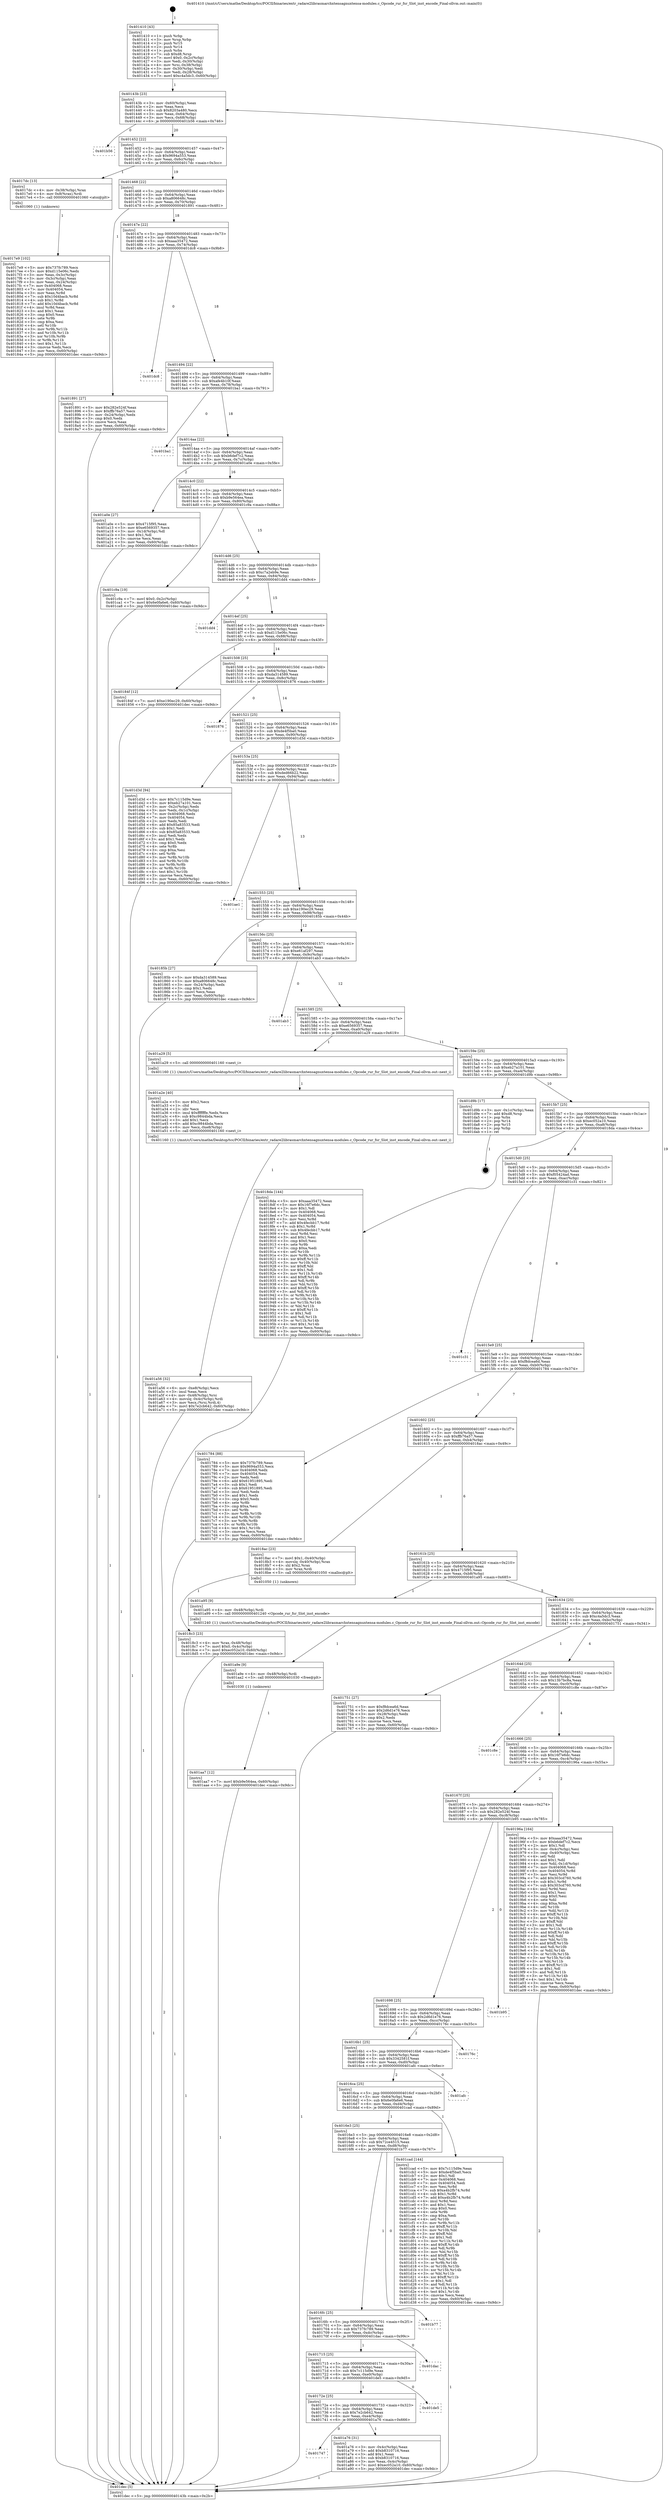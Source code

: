 digraph "0x401410" {
  label = "0x401410 (/mnt/c/Users/mathe/Desktop/tcc/POCII/binaries/extr_radare2librasmarchxtensagnuxtensa-modules.c_Opcode_rur_fsr_Slot_inst_encode_Final-ollvm.out::main(0))"
  labelloc = "t"
  node[shape=record]

  Entry [label="",width=0.3,height=0.3,shape=circle,fillcolor=black,style=filled]
  "0x40143b" [label="{
     0x40143b [23]\l
     | [instrs]\l
     &nbsp;&nbsp;0x40143b \<+3\>: mov -0x60(%rbp),%eax\l
     &nbsp;&nbsp;0x40143e \<+2\>: mov %eax,%ecx\l
     &nbsp;&nbsp;0x401440 \<+6\>: sub $0x8203a480,%ecx\l
     &nbsp;&nbsp;0x401446 \<+3\>: mov %eax,-0x64(%rbp)\l
     &nbsp;&nbsp;0x401449 \<+3\>: mov %ecx,-0x68(%rbp)\l
     &nbsp;&nbsp;0x40144c \<+6\>: je 0000000000401b56 \<main+0x746\>\l
  }"]
  "0x401b56" [label="{
     0x401b56\l
  }", style=dashed]
  "0x401452" [label="{
     0x401452 [22]\l
     | [instrs]\l
     &nbsp;&nbsp;0x401452 \<+5\>: jmp 0000000000401457 \<main+0x47\>\l
     &nbsp;&nbsp;0x401457 \<+3\>: mov -0x64(%rbp),%eax\l
     &nbsp;&nbsp;0x40145a \<+5\>: sub $0x9694a553,%eax\l
     &nbsp;&nbsp;0x40145f \<+3\>: mov %eax,-0x6c(%rbp)\l
     &nbsp;&nbsp;0x401462 \<+6\>: je 00000000004017dc \<main+0x3cc\>\l
  }"]
  Exit [label="",width=0.3,height=0.3,shape=circle,fillcolor=black,style=filled,peripheries=2]
  "0x4017dc" [label="{
     0x4017dc [13]\l
     | [instrs]\l
     &nbsp;&nbsp;0x4017dc \<+4\>: mov -0x38(%rbp),%rax\l
     &nbsp;&nbsp;0x4017e0 \<+4\>: mov 0x8(%rax),%rdi\l
     &nbsp;&nbsp;0x4017e4 \<+5\>: call 0000000000401060 \<atoi@plt\>\l
     | [calls]\l
     &nbsp;&nbsp;0x401060 \{1\} (unknown)\l
  }"]
  "0x401468" [label="{
     0x401468 [22]\l
     | [instrs]\l
     &nbsp;&nbsp;0x401468 \<+5\>: jmp 000000000040146d \<main+0x5d\>\l
     &nbsp;&nbsp;0x40146d \<+3\>: mov -0x64(%rbp),%eax\l
     &nbsp;&nbsp;0x401470 \<+5\>: sub $0xa806648c,%eax\l
     &nbsp;&nbsp;0x401475 \<+3\>: mov %eax,-0x70(%rbp)\l
     &nbsp;&nbsp;0x401478 \<+6\>: je 0000000000401891 \<main+0x481\>\l
  }"]
  "0x401aa7" [label="{
     0x401aa7 [12]\l
     | [instrs]\l
     &nbsp;&nbsp;0x401aa7 \<+7\>: movl $0xb9e564ea,-0x60(%rbp)\l
     &nbsp;&nbsp;0x401aae \<+5\>: jmp 0000000000401dec \<main+0x9dc\>\l
  }"]
  "0x401891" [label="{
     0x401891 [27]\l
     | [instrs]\l
     &nbsp;&nbsp;0x401891 \<+5\>: mov $0x282e524f,%eax\l
     &nbsp;&nbsp;0x401896 \<+5\>: mov $0xffb76a57,%ecx\l
     &nbsp;&nbsp;0x40189b \<+3\>: mov -0x24(%rbp),%edx\l
     &nbsp;&nbsp;0x40189e \<+3\>: cmp $0x0,%edx\l
     &nbsp;&nbsp;0x4018a1 \<+3\>: cmove %ecx,%eax\l
     &nbsp;&nbsp;0x4018a4 \<+3\>: mov %eax,-0x60(%rbp)\l
     &nbsp;&nbsp;0x4018a7 \<+5\>: jmp 0000000000401dec \<main+0x9dc\>\l
  }"]
  "0x40147e" [label="{
     0x40147e [22]\l
     | [instrs]\l
     &nbsp;&nbsp;0x40147e \<+5\>: jmp 0000000000401483 \<main+0x73\>\l
     &nbsp;&nbsp;0x401483 \<+3\>: mov -0x64(%rbp),%eax\l
     &nbsp;&nbsp;0x401486 \<+5\>: sub $0xaaa35472,%eax\l
     &nbsp;&nbsp;0x40148b \<+3\>: mov %eax,-0x74(%rbp)\l
     &nbsp;&nbsp;0x40148e \<+6\>: je 0000000000401dc8 \<main+0x9b8\>\l
  }"]
  "0x401a9e" [label="{
     0x401a9e [9]\l
     | [instrs]\l
     &nbsp;&nbsp;0x401a9e \<+4\>: mov -0x48(%rbp),%rdi\l
     &nbsp;&nbsp;0x401aa2 \<+5\>: call 0000000000401030 \<free@plt\>\l
     | [calls]\l
     &nbsp;&nbsp;0x401030 \{1\} (unknown)\l
  }"]
  "0x401dc8" [label="{
     0x401dc8\l
  }", style=dashed]
  "0x401494" [label="{
     0x401494 [22]\l
     | [instrs]\l
     &nbsp;&nbsp;0x401494 \<+5\>: jmp 0000000000401499 \<main+0x89\>\l
     &nbsp;&nbsp;0x401499 \<+3\>: mov -0x64(%rbp),%eax\l
     &nbsp;&nbsp;0x40149c \<+5\>: sub $0xafe4b10f,%eax\l
     &nbsp;&nbsp;0x4014a1 \<+3\>: mov %eax,-0x78(%rbp)\l
     &nbsp;&nbsp;0x4014a4 \<+6\>: je 0000000000401ba1 \<main+0x791\>\l
  }"]
  "0x401747" [label="{
     0x401747\l
  }", style=dashed]
  "0x401ba1" [label="{
     0x401ba1\l
  }", style=dashed]
  "0x4014aa" [label="{
     0x4014aa [22]\l
     | [instrs]\l
     &nbsp;&nbsp;0x4014aa \<+5\>: jmp 00000000004014af \<main+0x9f\>\l
     &nbsp;&nbsp;0x4014af \<+3\>: mov -0x64(%rbp),%eax\l
     &nbsp;&nbsp;0x4014b2 \<+5\>: sub $0xb6def7c2,%eax\l
     &nbsp;&nbsp;0x4014b7 \<+3\>: mov %eax,-0x7c(%rbp)\l
     &nbsp;&nbsp;0x4014ba \<+6\>: je 0000000000401a0e \<main+0x5fe\>\l
  }"]
  "0x401a76" [label="{
     0x401a76 [31]\l
     | [instrs]\l
     &nbsp;&nbsp;0x401a76 \<+3\>: mov -0x4c(%rbp),%eax\l
     &nbsp;&nbsp;0x401a79 \<+5\>: add $0xb8310716,%eax\l
     &nbsp;&nbsp;0x401a7e \<+3\>: add $0x1,%eax\l
     &nbsp;&nbsp;0x401a81 \<+5\>: sub $0xb8310716,%eax\l
     &nbsp;&nbsp;0x401a86 \<+3\>: mov %eax,-0x4c(%rbp)\l
     &nbsp;&nbsp;0x401a89 \<+7\>: movl $0xec052a10,-0x60(%rbp)\l
     &nbsp;&nbsp;0x401a90 \<+5\>: jmp 0000000000401dec \<main+0x9dc\>\l
  }"]
  "0x401a0e" [label="{
     0x401a0e [27]\l
     | [instrs]\l
     &nbsp;&nbsp;0x401a0e \<+5\>: mov $0x4715f95,%eax\l
     &nbsp;&nbsp;0x401a13 \<+5\>: mov $0xe6569357,%ecx\l
     &nbsp;&nbsp;0x401a18 \<+3\>: mov -0x1d(%rbp),%dl\l
     &nbsp;&nbsp;0x401a1b \<+3\>: test $0x1,%dl\l
     &nbsp;&nbsp;0x401a1e \<+3\>: cmovne %ecx,%eax\l
     &nbsp;&nbsp;0x401a21 \<+3\>: mov %eax,-0x60(%rbp)\l
     &nbsp;&nbsp;0x401a24 \<+5\>: jmp 0000000000401dec \<main+0x9dc\>\l
  }"]
  "0x4014c0" [label="{
     0x4014c0 [22]\l
     | [instrs]\l
     &nbsp;&nbsp;0x4014c0 \<+5\>: jmp 00000000004014c5 \<main+0xb5\>\l
     &nbsp;&nbsp;0x4014c5 \<+3\>: mov -0x64(%rbp),%eax\l
     &nbsp;&nbsp;0x4014c8 \<+5\>: sub $0xb9e564ea,%eax\l
     &nbsp;&nbsp;0x4014cd \<+3\>: mov %eax,-0x80(%rbp)\l
     &nbsp;&nbsp;0x4014d0 \<+6\>: je 0000000000401c9a \<main+0x88a\>\l
  }"]
  "0x40172e" [label="{
     0x40172e [25]\l
     | [instrs]\l
     &nbsp;&nbsp;0x40172e \<+5\>: jmp 0000000000401733 \<main+0x323\>\l
     &nbsp;&nbsp;0x401733 \<+3\>: mov -0x64(%rbp),%eax\l
     &nbsp;&nbsp;0x401736 \<+5\>: sub $0x7e2cb642,%eax\l
     &nbsp;&nbsp;0x40173b \<+6\>: mov %eax,-0xe4(%rbp)\l
     &nbsp;&nbsp;0x401741 \<+6\>: je 0000000000401a76 \<main+0x666\>\l
  }"]
  "0x401c9a" [label="{
     0x401c9a [19]\l
     | [instrs]\l
     &nbsp;&nbsp;0x401c9a \<+7\>: movl $0x0,-0x2c(%rbp)\l
     &nbsp;&nbsp;0x401ca1 \<+7\>: movl $0x6e0fa6e6,-0x60(%rbp)\l
     &nbsp;&nbsp;0x401ca8 \<+5\>: jmp 0000000000401dec \<main+0x9dc\>\l
  }"]
  "0x4014d6" [label="{
     0x4014d6 [25]\l
     | [instrs]\l
     &nbsp;&nbsp;0x4014d6 \<+5\>: jmp 00000000004014db \<main+0xcb\>\l
     &nbsp;&nbsp;0x4014db \<+3\>: mov -0x64(%rbp),%eax\l
     &nbsp;&nbsp;0x4014de \<+5\>: sub $0xc7a2eb9e,%eax\l
     &nbsp;&nbsp;0x4014e3 \<+6\>: mov %eax,-0x84(%rbp)\l
     &nbsp;&nbsp;0x4014e9 \<+6\>: je 0000000000401dd4 \<main+0x9c4\>\l
  }"]
  "0x401de5" [label="{
     0x401de5\l
  }", style=dashed]
  "0x401dd4" [label="{
     0x401dd4\l
  }", style=dashed]
  "0x4014ef" [label="{
     0x4014ef [25]\l
     | [instrs]\l
     &nbsp;&nbsp;0x4014ef \<+5\>: jmp 00000000004014f4 \<main+0xe4\>\l
     &nbsp;&nbsp;0x4014f4 \<+3\>: mov -0x64(%rbp),%eax\l
     &nbsp;&nbsp;0x4014f7 \<+5\>: sub $0xd115e06c,%eax\l
     &nbsp;&nbsp;0x4014fc \<+6\>: mov %eax,-0x88(%rbp)\l
     &nbsp;&nbsp;0x401502 \<+6\>: je 000000000040184f \<main+0x43f\>\l
  }"]
  "0x401715" [label="{
     0x401715 [25]\l
     | [instrs]\l
     &nbsp;&nbsp;0x401715 \<+5\>: jmp 000000000040171a \<main+0x30a\>\l
     &nbsp;&nbsp;0x40171a \<+3\>: mov -0x64(%rbp),%eax\l
     &nbsp;&nbsp;0x40171d \<+5\>: sub $0x7c115d9e,%eax\l
     &nbsp;&nbsp;0x401722 \<+6\>: mov %eax,-0xe0(%rbp)\l
     &nbsp;&nbsp;0x401728 \<+6\>: je 0000000000401de5 \<main+0x9d5\>\l
  }"]
  "0x40184f" [label="{
     0x40184f [12]\l
     | [instrs]\l
     &nbsp;&nbsp;0x40184f \<+7\>: movl $0xe190ec29,-0x60(%rbp)\l
     &nbsp;&nbsp;0x401856 \<+5\>: jmp 0000000000401dec \<main+0x9dc\>\l
  }"]
  "0x401508" [label="{
     0x401508 [25]\l
     | [instrs]\l
     &nbsp;&nbsp;0x401508 \<+5\>: jmp 000000000040150d \<main+0xfd\>\l
     &nbsp;&nbsp;0x40150d \<+3\>: mov -0x64(%rbp),%eax\l
     &nbsp;&nbsp;0x401510 \<+5\>: sub $0xda314589,%eax\l
     &nbsp;&nbsp;0x401515 \<+6\>: mov %eax,-0x8c(%rbp)\l
     &nbsp;&nbsp;0x40151b \<+6\>: je 0000000000401876 \<main+0x466\>\l
  }"]
  "0x401dac" [label="{
     0x401dac\l
  }", style=dashed]
  "0x401876" [label="{
     0x401876\l
  }", style=dashed]
  "0x401521" [label="{
     0x401521 [25]\l
     | [instrs]\l
     &nbsp;&nbsp;0x401521 \<+5\>: jmp 0000000000401526 \<main+0x116\>\l
     &nbsp;&nbsp;0x401526 \<+3\>: mov -0x64(%rbp),%eax\l
     &nbsp;&nbsp;0x401529 \<+5\>: sub $0xde4f5ba0,%eax\l
     &nbsp;&nbsp;0x40152e \<+6\>: mov %eax,-0x90(%rbp)\l
     &nbsp;&nbsp;0x401534 \<+6\>: je 0000000000401d3d \<main+0x92d\>\l
  }"]
  "0x4016fc" [label="{
     0x4016fc [25]\l
     | [instrs]\l
     &nbsp;&nbsp;0x4016fc \<+5\>: jmp 0000000000401701 \<main+0x2f1\>\l
     &nbsp;&nbsp;0x401701 \<+3\>: mov -0x64(%rbp),%eax\l
     &nbsp;&nbsp;0x401704 \<+5\>: sub $0x737fc789,%eax\l
     &nbsp;&nbsp;0x401709 \<+6\>: mov %eax,-0xdc(%rbp)\l
     &nbsp;&nbsp;0x40170f \<+6\>: je 0000000000401dac \<main+0x99c\>\l
  }"]
  "0x401d3d" [label="{
     0x401d3d [94]\l
     | [instrs]\l
     &nbsp;&nbsp;0x401d3d \<+5\>: mov $0x7c115d9e,%eax\l
     &nbsp;&nbsp;0x401d42 \<+5\>: mov $0xeb27a101,%ecx\l
     &nbsp;&nbsp;0x401d47 \<+3\>: mov -0x2c(%rbp),%edx\l
     &nbsp;&nbsp;0x401d4a \<+3\>: mov %edx,-0x1c(%rbp)\l
     &nbsp;&nbsp;0x401d4d \<+7\>: mov 0x404068,%edx\l
     &nbsp;&nbsp;0x401d54 \<+7\>: mov 0x404054,%esi\l
     &nbsp;&nbsp;0x401d5b \<+2\>: mov %edx,%edi\l
     &nbsp;&nbsp;0x401d5d \<+6\>: add $0x85a83533,%edi\l
     &nbsp;&nbsp;0x401d63 \<+3\>: sub $0x1,%edi\l
     &nbsp;&nbsp;0x401d66 \<+6\>: sub $0x85a83533,%edi\l
     &nbsp;&nbsp;0x401d6c \<+3\>: imul %edi,%edx\l
     &nbsp;&nbsp;0x401d6f \<+3\>: and $0x1,%edx\l
     &nbsp;&nbsp;0x401d72 \<+3\>: cmp $0x0,%edx\l
     &nbsp;&nbsp;0x401d75 \<+4\>: sete %r8b\l
     &nbsp;&nbsp;0x401d79 \<+3\>: cmp $0xa,%esi\l
     &nbsp;&nbsp;0x401d7c \<+4\>: setl %r9b\l
     &nbsp;&nbsp;0x401d80 \<+3\>: mov %r8b,%r10b\l
     &nbsp;&nbsp;0x401d83 \<+3\>: and %r9b,%r10b\l
     &nbsp;&nbsp;0x401d86 \<+3\>: xor %r9b,%r8b\l
     &nbsp;&nbsp;0x401d89 \<+3\>: or %r8b,%r10b\l
     &nbsp;&nbsp;0x401d8c \<+4\>: test $0x1,%r10b\l
     &nbsp;&nbsp;0x401d90 \<+3\>: cmovne %ecx,%eax\l
     &nbsp;&nbsp;0x401d93 \<+3\>: mov %eax,-0x60(%rbp)\l
     &nbsp;&nbsp;0x401d96 \<+5\>: jmp 0000000000401dec \<main+0x9dc\>\l
  }"]
  "0x40153a" [label="{
     0x40153a [25]\l
     | [instrs]\l
     &nbsp;&nbsp;0x40153a \<+5\>: jmp 000000000040153f \<main+0x12f\>\l
     &nbsp;&nbsp;0x40153f \<+3\>: mov -0x64(%rbp),%eax\l
     &nbsp;&nbsp;0x401542 \<+5\>: sub $0xded66b22,%eax\l
     &nbsp;&nbsp;0x401547 \<+6\>: mov %eax,-0x94(%rbp)\l
     &nbsp;&nbsp;0x40154d \<+6\>: je 0000000000401ae1 \<main+0x6d1\>\l
  }"]
  "0x401b77" [label="{
     0x401b77\l
  }", style=dashed]
  "0x401ae1" [label="{
     0x401ae1\l
  }", style=dashed]
  "0x401553" [label="{
     0x401553 [25]\l
     | [instrs]\l
     &nbsp;&nbsp;0x401553 \<+5\>: jmp 0000000000401558 \<main+0x148\>\l
     &nbsp;&nbsp;0x401558 \<+3\>: mov -0x64(%rbp),%eax\l
     &nbsp;&nbsp;0x40155b \<+5\>: sub $0xe190ec29,%eax\l
     &nbsp;&nbsp;0x401560 \<+6\>: mov %eax,-0x98(%rbp)\l
     &nbsp;&nbsp;0x401566 \<+6\>: je 000000000040185b \<main+0x44b\>\l
  }"]
  "0x4016e3" [label="{
     0x4016e3 [25]\l
     | [instrs]\l
     &nbsp;&nbsp;0x4016e3 \<+5\>: jmp 00000000004016e8 \<main+0x2d8\>\l
     &nbsp;&nbsp;0x4016e8 \<+3\>: mov -0x64(%rbp),%eax\l
     &nbsp;&nbsp;0x4016eb \<+5\>: sub $0x72ce4515,%eax\l
     &nbsp;&nbsp;0x4016f0 \<+6\>: mov %eax,-0xd8(%rbp)\l
     &nbsp;&nbsp;0x4016f6 \<+6\>: je 0000000000401b77 \<main+0x767\>\l
  }"]
  "0x40185b" [label="{
     0x40185b [27]\l
     | [instrs]\l
     &nbsp;&nbsp;0x40185b \<+5\>: mov $0xda314589,%eax\l
     &nbsp;&nbsp;0x401860 \<+5\>: mov $0xa806648c,%ecx\l
     &nbsp;&nbsp;0x401865 \<+3\>: mov -0x24(%rbp),%edx\l
     &nbsp;&nbsp;0x401868 \<+3\>: cmp $0x1,%edx\l
     &nbsp;&nbsp;0x40186b \<+3\>: cmovl %ecx,%eax\l
     &nbsp;&nbsp;0x40186e \<+3\>: mov %eax,-0x60(%rbp)\l
     &nbsp;&nbsp;0x401871 \<+5\>: jmp 0000000000401dec \<main+0x9dc\>\l
  }"]
  "0x40156c" [label="{
     0x40156c [25]\l
     | [instrs]\l
     &nbsp;&nbsp;0x40156c \<+5\>: jmp 0000000000401571 \<main+0x161\>\l
     &nbsp;&nbsp;0x401571 \<+3\>: mov -0x64(%rbp),%eax\l
     &nbsp;&nbsp;0x401574 \<+5\>: sub $0xe61af297,%eax\l
     &nbsp;&nbsp;0x401579 \<+6\>: mov %eax,-0x9c(%rbp)\l
     &nbsp;&nbsp;0x40157f \<+6\>: je 0000000000401ab3 \<main+0x6a3\>\l
  }"]
  "0x401cad" [label="{
     0x401cad [144]\l
     | [instrs]\l
     &nbsp;&nbsp;0x401cad \<+5\>: mov $0x7c115d9e,%eax\l
     &nbsp;&nbsp;0x401cb2 \<+5\>: mov $0xde4f5ba0,%ecx\l
     &nbsp;&nbsp;0x401cb7 \<+2\>: mov $0x1,%dl\l
     &nbsp;&nbsp;0x401cb9 \<+7\>: mov 0x404068,%esi\l
     &nbsp;&nbsp;0x401cc0 \<+7\>: mov 0x404054,%edi\l
     &nbsp;&nbsp;0x401cc7 \<+3\>: mov %esi,%r8d\l
     &nbsp;&nbsp;0x401cca \<+7\>: sub $0xa4b2fb74,%r8d\l
     &nbsp;&nbsp;0x401cd1 \<+4\>: sub $0x1,%r8d\l
     &nbsp;&nbsp;0x401cd5 \<+7\>: add $0xa4b2fb74,%r8d\l
     &nbsp;&nbsp;0x401cdc \<+4\>: imul %r8d,%esi\l
     &nbsp;&nbsp;0x401ce0 \<+3\>: and $0x1,%esi\l
     &nbsp;&nbsp;0x401ce3 \<+3\>: cmp $0x0,%esi\l
     &nbsp;&nbsp;0x401ce6 \<+4\>: sete %r9b\l
     &nbsp;&nbsp;0x401cea \<+3\>: cmp $0xa,%edi\l
     &nbsp;&nbsp;0x401ced \<+4\>: setl %r10b\l
     &nbsp;&nbsp;0x401cf1 \<+3\>: mov %r9b,%r11b\l
     &nbsp;&nbsp;0x401cf4 \<+4\>: xor $0xff,%r11b\l
     &nbsp;&nbsp;0x401cf8 \<+3\>: mov %r10b,%bl\l
     &nbsp;&nbsp;0x401cfb \<+3\>: xor $0xff,%bl\l
     &nbsp;&nbsp;0x401cfe \<+3\>: xor $0x1,%dl\l
     &nbsp;&nbsp;0x401d01 \<+3\>: mov %r11b,%r14b\l
     &nbsp;&nbsp;0x401d04 \<+4\>: and $0xff,%r14b\l
     &nbsp;&nbsp;0x401d08 \<+3\>: and %dl,%r9b\l
     &nbsp;&nbsp;0x401d0b \<+3\>: mov %bl,%r15b\l
     &nbsp;&nbsp;0x401d0e \<+4\>: and $0xff,%r15b\l
     &nbsp;&nbsp;0x401d12 \<+3\>: and %dl,%r10b\l
     &nbsp;&nbsp;0x401d15 \<+3\>: or %r9b,%r14b\l
     &nbsp;&nbsp;0x401d18 \<+3\>: or %r10b,%r15b\l
     &nbsp;&nbsp;0x401d1b \<+3\>: xor %r15b,%r14b\l
     &nbsp;&nbsp;0x401d1e \<+3\>: or %bl,%r11b\l
     &nbsp;&nbsp;0x401d21 \<+4\>: xor $0xff,%r11b\l
     &nbsp;&nbsp;0x401d25 \<+3\>: or $0x1,%dl\l
     &nbsp;&nbsp;0x401d28 \<+3\>: and %dl,%r11b\l
     &nbsp;&nbsp;0x401d2b \<+3\>: or %r11b,%r14b\l
     &nbsp;&nbsp;0x401d2e \<+4\>: test $0x1,%r14b\l
     &nbsp;&nbsp;0x401d32 \<+3\>: cmovne %ecx,%eax\l
     &nbsp;&nbsp;0x401d35 \<+3\>: mov %eax,-0x60(%rbp)\l
     &nbsp;&nbsp;0x401d38 \<+5\>: jmp 0000000000401dec \<main+0x9dc\>\l
  }"]
  "0x401ab3" [label="{
     0x401ab3\l
  }", style=dashed]
  "0x401585" [label="{
     0x401585 [25]\l
     | [instrs]\l
     &nbsp;&nbsp;0x401585 \<+5\>: jmp 000000000040158a \<main+0x17a\>\l
     &nbsp;&nbsp;0x40158a \<+3\>: mov -0x64(%rbp),%eax\l
     &nbsp;&nbsp;0x40158d \<+5\>: sub $0xe6569357,%eax\l
     &nbsp;&nbsp;0x401592 \<+6\>: mov %eax,-0xa0(%rbp)\l
     &nbsp;&nbsp;0x401598 \<+6\>: je 0000000000401a29 \<main+0x619\>\l
  }"]
  "0x4016ca" [label="{
     0x4016ca [25]\l
     | [instrs]\l
     &nbsp;&nbsp;0x4016ca \<+5\>: jmp 00000000004016cf \<main+0x2bf\>\l
     &nbsp;&nbsp;0x4016cf \<+3\>: mov -0x64(%rbp),%eax\l
     &nbsp;&nbsp;0x4016d2 \<+5\>: sub $0x6e0fa6e6,%eax\l
     &nbsp;&nbsp;0x4016d7 \<+6\>: mov %eax,-0xd4(%rbp)\l
     &nbsp;&nbsp;0x4016dd \<+6\>: je 0000000000401cad \<main+0x89d\>\l
  }"]
  "0x401a29" [label="{
     0x401a29 [5]\l
     | [instrs]\l
     &nbsp;&nbsp;0x401a29 \<+5\>: call 0000000000401160 \<next_i\>\l
     | [calls]\l
     &nbsp;&nbsp;0x401160 \{1\} (/mnt/c/Users/mathe/Desktop/tcc/POCII/binaries/extr_radare2librasmarchxtensagnuxtensa-modules.c_Opcode_rur_fsr_Slot_inst_encode_Final-ollvm.out::next_i)\l
  }"]
  "0x40159e" [label="{
     0x40159e [25]\l
     | [instrs]\l
     &nbsp;&nbsp;0x40159e \<+5\>: jmp 00000000004015a3 \<main+0x193\>\l
     &nbsp;&nbsp;0x4015a3 \<+3\>: mov -0x64(%rbp),%eax\l
     &nbsp;&nbsp;0x4015a6 \<+5\>: sub $0xeb27a101,%eax\l
     &nbsp;&nbsp;0x4015ab \<+6\>: mov %eax,-0xa4(%rbp)\l
     &nbsp;&nbsp;0x4015b1 \<+6\>: je 0000000000401d9b \<main+0x98b\>\l
  }"]
  "0x401afc" [label="{
     0x401afc\l
  }", style=dashed]
  "0x401d9b" [label="{
     0x401d9b [17]\l
     | [instrs]\l
     &nbsp;&nbsp;0x401d9b \<+3\>: mov -0x1c(%rbp),%eax\l
     &nbsp;&nbsp;0x401d9e \<+7\>: add $0xd8,%rsp\l
     &nbsp;&nbsp;0x401da5 \<+1\>: pop %rbx\l
     &nbsp;&nbsp;0x401da6 \<+2\>: pop %r14\l
     &nbsp;&nbsp;0x401da8 \<+2\>: pop %r15\l
     &nbsp;&nbsp;0x401daa \<+1\>: pop %rbp\l
     &nbsp;&nbsp;0x401dab \<+1\>: ret\l
  }"]
  "0x4015b7" [label="{
     0x4015b7 [25]\l
     | [instrs]\l
     &nbsp;&nbsp;0x4015b7 \<+5\>: jmp 00000000004015bc \<main+0x1ac\>\l
     &nbsp;&nbsp;0x4015bc \<+3\>: mov -0x64(%rbp),%eax\l
     &nbsp;&nbsp;0x4015bf \<+5\>: sub $0xec052a10,%eax\l
     &nbsp;&nbsp;0x4015c4 \<+6\>: mov %eax,-0xa8(%rbp)\l
     &nbsp;&nbsp;0x4015ca \<+6\>: je 00000000004018da \<main+0x4ca\>\l
  }"]
  "0x4016b1" [label="{
     0x4016b1 [25]\l
     | [instrs]\l
     &nbsp;&nbsp;0x4016b1 \<+5\>: jmp 00000000004016b6 \<main+0x2a6\>\l
     &nbsp;&nbsp;0x4016b6 \<+3\>: mov -0x64(%rbp),%eax\l
     &nbsp;&nbsp;0x4016b9 \<+5\>: sub $0x3342581f,%eax\l
     &nbsp;&nbsp;0x4016be \<+6\>: mov %eax,-0xd0(%rbp)\l
     &nbsp;&nbsp;0x4016c4 \<+6\>: je 0000000000401afc \<main+0x6ec\>\l
  }"]
  "0x4018da" [label="{
     0x4018da [144]\l
     | [instrs]\l
     &nbsp;&nbsp;0x4018da \<+5\>: mov $0xaaa35472,%eax\l
     &nbsp;&nbsp;0x4018df \<+5\>: mov $0x16f7e6dc,%ecx\l
     &nbsp;&nbsp;0x4018e4 \<+2\>: mov $0x1,%dl\l
     &nbsp;&nbsp;0x4018e6 \<+7\>: mov 0x404068,%esi\l
     &nbsp;&nbsp;0x4018ed \<+7\>: mov 0x404054,%edi\l
     &nbsp;&nbsp;0x4018f4 \<+3\>: mov %esi,%r8d\l
     &nbsp;&nbsp;0x4018f7 \<+7\>: add $0x4fecbb17,%r8d\l
     &nbsp;&nbsp;0x4018fe \<+4\>: sub $0x1,%r8d\l
     &nbsp;&nbsp;0x401902 \<+7\>: sub $0x4fecbb17,%r8d\l
     &nbsp;&nbsp;0x401909 \<+4\>: imul %r8d,%esi\l
     &nbsp;&nbsp;0x40190d \<+3\>: and $0x1,%esi\l
     &nbsp;&nbsp;0x401910 \<+3\>: cmp $0x0,%esi\l
     &nbsp;&nbsp;0x401913 \<+4\>: sete %r9b\l
     &nbsp;&nbsp;0x401917 \<+3\>: cmp $0xa,%edi\l
     &nbsp;&nbsp;0x40191a \<+4\>: setl %r10b\l
     &nbsp;&nbsp;0x40191e \<+3\>: mov %r9b,%r11b\l
     &nbsp;&nbsp;0x401921 \<+4\>: xor $0xff,%r11b\l
     &nbsp;&nbsp;0x401925 \<+3\>: mov %r10b,%bl\l
     &nbsp;&nbsp;0x401928 \<+3\>: xor $0xff,%bl\l
     &nbsp;&nbsp;0x40192b \<+3\>: xor $0x1,%dl\l
     &nbsp;&nbsp;0x40192e \<+3\>: mov %r11b,%r14b\l
     &nbsp;&nbsp;0x401931 \<+4\>: and $0xff,%r14b\l
     &nbsp;&nbsp;0x401935 \<+3\>: and %dl,%r9b\l
     &nbsp;&nbsp;0x401938 \<+3\>: mov %bl,%r15b\l
     &nbsp;&nbsp;0x40193b \<+4\>: and $0xff,%r15b\l
     &nbsp;&nbsp;0x40193f \<+3\>: and %dl,%r10b\l
     &nbsp;&nbsp;0x401942 \<+3\>: or %r9b,%r14b\l
     &nbsp;&nbsp;0x401945 \<+3\>: or %r10b,%r15b\l
     &nbsp;&nbsp;0x401948 \<+3\>: xor %r15b,%r14b\l
     &nbsp;&nbsp;0x40194b \<+3\>: or %bl,%r11b\l
     &nbsp;&nbsp;0x40194e \<+4\>: xor $0xff,%r11b\l
     &nbsp;&nbsp;0x401952 \<+3\>: or $0x1,%dl\l
     &nbsp;&nbsp;0x401955 \<+3\>: and %dl,%r11b\l
     &nbsp;&nbsp;0x401958 \<+3\>: or %r11b,%r14b\l
     &nbsp;&nbsp;0x40195b \<+4\>: test $0x1,%r14b\l
     &nbsp;&nbsp;0x40195f \<+3\>: cmovne %ecx,%eax\l
     &nbsp;&nbsp;0x401962 \<+3\>: mov %eax,-0x60(%rbp)\l
     &nbsp;&nbsp;0x401965 \<+5\>: jmp 0000000000401dec \<main+0x9dc\>\l
  }"]
  "0x4015d0" [label="{
     0x4015d0 [25]\l
     | [instrs]\l
     &nbsp;&nbsp;0x4015d0 \<+5\>: jmp 00000000004015d5 \<main+0x1c5\>\l
     &nbsp;&nbsp;0x4015d5 \<+3\>: mov -0x64(%rbp),%eax\l
     &nbsp;&nbsp;0x4015d8 \<+5\>: sub $0xf05424ad,%eax\l
     &nbsp;&nbsp;0x4015dd \<+6\>: mov %eax,-0xac(%rbp)\l
     &nbsp;&nbsp;0x4015e3 \<+6\>: je 0000000000401c31 \<main+0x821\>\l
  }"]
  "0x40176c" [label="{
     0x40176c\l
  }", style=dashed]
  "0x401c31" [label="{
     0x401c31\l
  }", style=dashed]
  "0x4015e9" [label="{
     0x4015e9 [25]\l
     | [instrs]\l
     &nbsp;&nbsp;0x4015e9 \<+5\>: jmp 00000000004015ee \<main+0x1de\>\l
     &nbsp;&nbsp;0x4015ee \<+3\>: mov -0x64(%rbp),%eax\l
     &nbsp;&nbsp;0x4015f1 \<+5\>: sub $0xf8dcea6d,%eax\l
     &nbsp;&nbsp;0x4015f6 \<+6\>: mov %eax,-0xb0(%rbp)\l
     &nbsp;&nbsp;0x4015fc \<+6\>: je 0000000000401784 \<main+0x374\>\l
  }"]
  "0x401698" [label="{
     0x401698 [25]\l
     | [instrs]\l
     &nbsp;&nbsp;0x401698 \<+5\>: jmp 000000000040169d \<main+0x28d\>\l
     &nbsp;&nbsp;0x40169d \<+3\>: mov -0x64(%rbp),%eax\l
     &nbsp;&nbsp;0x4016a0 \<+5\>: sub $0x2d6d1e76,%eax\l
     &nbsp;&nbsp;0x4016a5 \<+6\>: mov %eax,-0xcc(%rbp)\l
     &nbsp;&nbsp;0x4016ab \<+6\>: je 000000000040176c \<main+0x35c\>\l
  }"]
  "0x401784" [label="{
     0x401784 [88]\l
     | [instrs]\l
     &nbsp;&nbsp;0x401784 \<+5\>: mov $0x737fc789,%eax\l
     &nbsp;&nbsp;0x401789 \<+5\>: mov $0x9694a553,%ecx\l
     &nbsp;&nbsp;0x40178e \<+7\>: mov 0x404068,%edx\l
     &nbsp;&nbsp;0x401795 \<+7\>: mov 0x404054,%esi\l
     &nbsp;&nbsp;0x40179c \<+2\>: mov %edx,%edi\l
     &nbsp;&nbsp;0x40179e \<+6\>: add $0x61951895,%edi\l
     &nbsp;&nbsp;0x4017a4 \<+3\>: sub $0x1,%edi\l
     &nbsp;&nbsp;0x4017a7 \<+6\>: sub $0x61951895,%edi\l
     &nbsp;&nbsp;0x4017ad \<+3\>: imul %edi,%edx\l
     &nbsp;&nbsp;0x4017b0 \<+3\>: and $0x1,%edx\l
     &nbsp;&nbsp;0x4017b3 \<+3\>: cmp $0x0,%edx\l
     &nbsp;&nbsp;0x4017b6 \<+4\>: sete %r8b\l
     &nbsp;&nbsp;0x4017ba \<+3\>: cmp $0xa,%esi\l
     &nbsp;&nbsp;0x4017bd \<+4\>: setl %r9b\l
     &nbsp;&nbsp;0x4017c1 \<+3\>: mov %r8b,%r10b\l
     &nbsp;&nbsp;0x4017c4 \<+3\>: and %r9b,%r10b\l
     &nbsp;&nbsp;0x4017c7 \<+3\>: xor %r9b,%r8b\l
     &nbsp;&nbsp;0x4017ca \<+3\>: or %r8b,%r10b\l
     &nbsp;&nbsp;0x4017cd \<+4\>: test $0x1,%r10b\l
     &nbsp;&nbsp;0x4017d1 \<+3\>: cmovne %ecx,%eax\l
     &nbsp;&nbsp;0x4017d4 \<+3\>: mov %eax,-0x60(%rbp)\l
     &nbsp;&nbsp;0x4017d7 \<+5\>: jmp 0000000000401dec \<main+0x9dc\>\l
  }"]
  "0x401602" [label="{
     0x401602 [25]\l
     | [instrs]\l
     &nbsp;&nbsp;0x401602 \<+5\>: jmp 0000000000401607 \<main+0x1f7\>\l
     &nbsp;&nbsp;0x401607 \<+3\>: mov -0x64(%rbp),%eax\l
     &nbsp;&nbsp;0x40160a \<+5\>: sub $0xffb76a57,%eax\l
     &nbsp;&nbsp;0x40160f \<+6\>: mov %eax,-0xb4(%rbp)\l
     &nbsp;&nbsp;0x401615 \<+6\>: je 00000000004018ac \<main+0x49c\>\l
  }"]
  "0x401b95" [label="{
     0x401b95\l
  }", style=dashed]
  "0x4018ac" [label="{
     0x4018ac [23]\l
     | [instrs]\l
     &nbsp;&nbsp;0x4018ac \<+7\>: movl $0x1,-0x40(%rbp)\l
     &nbsp;&nbsp;0x4018b3 \<+4\>: movslq -0x40(%rbp),%rax\l
     &nbsp;&nbsp;0x4018b7 \<+4\>: shl $0x2,%rax\l
     &nbsp;&nbsp;0x4018bb \<+3\>: mov %rax,%rdi\l
     &nbsp;&nbsp;0x4018be \<+5\>: call 0000000000401050 \<malloc@plt\>\l
     | [calls]\l
     &nbsp;&nbsp;0x401050 \{1\} (unknown)\l
  }"]
  "0x40161b" [label="{
     0x40161b [25]\l
     | [instrs]\l
     &nbsp;&nbsp;0x40161b \<+5\>: jmp 0000000000401620 \<main+0x210\>\l
     &nbsp;&nbsp;0x401620 \<+3\>: mov -0x64(%rbp),%eax\l
     &nbsp;&nbsp;0x401623 \<+5\>: sub $0x4715f95,%eax\l
     &nbsp;&nbsp;0x401628 \<+6\>: mov %eax,-0xb8(%rbp)\l
     &nbsp;&nbsp;0x40162e \<+6\>: je 0000000000401a95 \<main+0x685\>\l
  }"]
  "0x401a56" [label="{
     0x401a56 [32]\l
     | [instrs]\l
     &nbsp;&nbsp;0x401a56 \<+6\>: mov -0xe8(%rbp),%ecx\l
     &nbsp;&nbsp;0x401a5c \<+3\>: imul %eax,%ecx\l
     &nbsp;&nbsp;0x401a5f \<+4\>: mov -0x48(%rbp),%rsi\l
     &nbsp;&nbsp;0x401a63 \<+4\>: movslq -0x4c(%rbp),%rdi\l
     &nbsp;&nbsp;0x401a67 \<+3\>: mov %ecx,(%rsi,%rdi,4)\l
     &nbsp;&nbsp;0x401a6a \<+7\>: movl $0x7e2cb642,-0x60(%rbp)\l
     &nbsp;&nbsp;0x401a71 \<+5\>: jmp 0000000000401dec \<main+0x9dc\>\l
  }"]
  "0x401a95" [label="{
     0x401a95 [9]\l
     | [instrs]\l
     &nbsp;&nbsp;0x401a95 \<+4\>: mov -0x48(%rbp),%rdi\l
     &nbsp;&nbsp;0x401a99 \<+5\>: call 0000000000401240 \<Opcode_rur_fsr_Slot_inst_encode\>\l
     | [calls]\l
     &nbsp;&nbsp;0x401240 \{1\} (/mnt/c/Users/mathe/Desktop/tcc/POCII/binaries/extr_radare2librasmarchxtensagnuxtensa-modules.c_Opcode_rur_fsr_Slot_inst_encode_Final-ollvm.out::Opcode_rur_fsr_Slot_inst_encode)\l
  }"]
  "0x401634" [label="{
     0x401634 [25]\l
     | [instrs]\l
     &nbsp;&nbsp;0x401634 \<+5\>: jmp 0000000000401639 \<main+0x229\>\l
     &nbsp;&nbsp;0x401639 \<+3\>: mov -0x64(%rbp),%eax\l
     &nbsp;&nbsp;0x40163c \<+5\>: sub $0xc4a5dc3,%eax\l
     &nbsp;&nbsp;0x401641 \<+6\>: mov %eax,-0xbc(%rbp)\l
     &nbsp;&nbsp;0x401647 \<+6\>: je 0000000000401751 \<main+0x341\>\l
  }"]
  "0x401a2e" [label="{
     0x401a2e [40]\l
     | [instrs]\l
     &nbsp;&nbsp;0x401a2e \<+5\>: mov $0x2,%ecx\l
     &nbsp;&nbsp;0x401a33 \<+1\>: cltd\l
     &nbsp;&nbsp;0x401a34 \<+2\>: idiv %ecx\l
     &nbsp;&nbsp;0x401a36 \<+6\>: imul $0xfffffffe,%edx,%ecx\l
     &nbsp;&nbsp;0x401a3c \<+6\>: sub $0xc9844bda,%ecx\l
     &nbsp;&nbsp;0x401a42 \<+3\>: add $0x1,%ecx\l
     &nbsp;&nbsp;0x401a45 \<+6\>: add $0xc9844bda,%ecx\l
     &nbsp;&nbsp;0x401a4b \<+6\>: mov %ecx,-0xe8(%rbp)\l
     &nbsp;&nbsp;0x401a51 \<+5\>: call 0000000000401160 \<next_i\>\l
     | [calls]\l
     &nbsp;&nbsp;0x401160 \{1\} (/mnt/c/Users/mathe/Desktop/tcc/POCII/binaries/extr_radare2librasmarchxtensagnuxtensa-modules.c_Opcode_rur_fsr_Slot_inst_encode_Final-ollvm.out::next_i)\l
  }"]
  "0x401751" [label="{
     0x401751 [27]\l
     | [instrs]\l
     &nbsp;&nbsp;0x401751 \<+5\>: mov $0xf8dcea6d,%eax\l
     &nbsp;&nbsp;0x401756 \<+5\>: mov $0x2d6d1e76,%ecx\l
     &nbsp;&nbsp;0x40175b \<+3\>: mov -0x28(%rbp),%edx\l
     &nbsp;&nbsp;0x40175e \<+3\>: cmp $0x2,%edx\l
     &nbsp;&nbsp;0x401761 \<+3\>: cmovne %ecx,%eax\l
     &nbsp;&nbsp;0x401764 \<+3\>: mov %eax,-0x60(%rbp)\l
     &nbsp;&nbsp;0x401767 \<+5\>: jmp 0000000000401dec \<main+0x9dc\>\l
  }"]
  "0x40164d" [label="{
     0x40164d [25]\l
     | [instrs]\l
     &nbsp;&nbsp;0x40164d \<+5\>: jmp 0000000000401652 \<main+0x242\>\l
     &nbsp;&nbsp;0x401652 \<+3\>: mov -0x64(%rbp),%eax\l
     &nbsp;&nbsp;0x401655 \<+5\>: sub $0x13b7bc8a,%eax\l
     &nbsp;&nbsp;0x40165a \<+6\>: mov %eax,-0xc0(%rbp)\l
     &nbsp;&nbsp;0x401660 \<+6\>: je 0000000000401c8e \<main+0x87e\>\l
  }"]
  "0x401dec" [label="{
     0x401dec [5]\l
     | [instrs]\l
     &nbsp;&nbsp;0x401dec \<+5\>: jmp 000000000040143b \<main+0x2b\>\l
  }"]
  "0x401410" [label="{
     0x401410 [43]\l
     | [instrs]\l
     &nbsp;&nbsp;0x401410 \<+1\>: push %rbp\l
     &nbsp;&nbsp;0x401411 \<+3\>: mov %rsp,%rbp\l
     &nbsp;&nbsp;0x401414 \<+2\>: push %r15\l
     &nbsp;&nbsp;0x401416 \<+2\>: push %r14\l
     &nbsp;&nbsp;0x401418 \<+1\>: push %rbx\l
     &nbsp;&nbsp;0x401419 \<+7\>: sub $0xd8,%rsp\l
     &nbsp;&nbsp;0x401420 \<+7\>: movl $0x0,-0x2c(%rbp)\l
     &nbsp;&nbsp;0x401427 \<+3\>: mov %edi,-0x30(%rbp)\l
     &nbsp;&nbsp;0x40142a \<+4\>: mov %rsi,-0x38(%rbp)\l
     &nbsp;&nbsp;0x40142e \<+3\>: mov -0x30(%rbp),%edi\l
     &nbsp;&nbsp;0x401431 \<+3\>: mov %edi,-0x28(%rbp)\l
     &nbsp;&nbsp;0x401434 \<+7\>: movl $0xc4a5dc3,-0x60(%rbp)\l
  }"]
  "0x4017e9" [label="{
     0x4017e9 [102]\l
     | [instrs]\l
     &nbsp;&nbsp;0x4017e9 \<+5\>: mov $0x737fc789,%ecx\l
     &nbsp;&nbsp;0x4017ee \<+5\>: mov $0xd115e06c,%edx\l
     &nbsp;&nbsp;0x4017f3 \<+3\>: mov %eax,-0x3c(%rbp)\l
     &nbsp;&nbsp;0x4017f6 \<+3\>: mov -0x3c(%rbp),%eax\l
     &nbsp;&nbsp;0x4017f9 \<+3\>: mov %eax,-0x24(%rbp)\l
     &nbsp;&nbsp;0x4017fc \<+7\>: mov 0x404068,%eax\l
     &nbsp;&nbsp;0x401803 \<+7\>: mov 0x404054,%esi\l
     &nbsp;&nbsp;0x40180a \<+3\>: mov %eax,%r8d\l
     &nbsp;&nbsp;0x40180d \<+7\>: sub $0x10d4bacb,%r8d\l
     &nbsp;&nbsp;0x401814 \<+4\>: sub $0x1,%r8d\l
     &nbsp;&nbsp;0x401818 \<+7\>: add $0x10d4bacb,%r8d\l
     &nbsp;&nbsp;0x40181f \<+4\>: imul %r8d,%eax\l
     &nbsp;&nbsp;0x401823 \<+3\>: and $0x1,%eax\l
     &nbsp;&nbsp;0x401826 \<+3\>: cmp $0x0,%eax\l
     &nbsp;&nbsp;0x401829 \<+4\>: sete %r9b\l
     &nbsp;&nbsp;0x40182d \<+3\>: cmp $0xa,%esi\l
     &nbsp;&nbsp;0x401830 \<+4\>: setl %r10b\l
     &nbsp;&nbsp;0x401834 \<+3\>: mov %r9b,%r11b\l
     &nbsp;&nbsp;0x401837 \<+3\>: and %r10b,%r11b\l
     &nbsp;&nbsp;0x40183a \<+3\>: xor %r10b,%r9b\l
     &nbsp;&nbsp;0x40183d \<+3\>: or %r9b,%r11b\l
     &nbsp;&nbsp;0x401840 \<+4\>: test $0x1,%r11b\l
     &nbsp;&nbsp;0x401844 \<+3\>: cmovne %edx,%ecx\l
     &nbsp;&nbsp;0x401847 \<+3\>: mov %ecx,-0x60(%rbp)\l
     &nbsp;&nbsp;0x40184a \<+5\>: jmp 0000000000401dec \<main+0x9dc\>\l
  }"]
  "0x4018c3" [label="{
     0x4018c3 [23]\l
     | [instrs]\l
     &nbsp;&nbsp;0x4018c3 \<+4\>: mov %rax,-0x48(%rbp)\l
     &nbsp;&nbsp;0x4018c7 \<+7\>: movl $0x0,-0x4c(%rbp)\l
     &nbsp;&nbsp;0x4018ce \<+7\>: movl $0xec052a10,-0x60(%rbp)\l
     &nbsp;&nbsp;0x4018d5 \<+5\>: jmp 0000000000401dec \<main+0x9dc\>\l
  }"]
  "0x40167f" [label="{
     0x40167f [25]\l
     | [instrs]\l
     &nbsp;&nbsp;0x40167f \<+5\>: jmp 0000000000401684 \<main+0x274\>\l
     &nbsp;&nbsp;0x401684 \<+3\>: mov -0x64(%rbp),%eax\l
     &nbsp;&nbsp;0x401687 \<+5\>: sub $0x282e524f,%eax\l
     &nbsp;&nbsp;0x40168c \<+6\>: mov %eax,-0xc8(%rbp)\l
     &nbsp;&nbsp;0x401692 \<+6\>: je 0000000000401b95 \<main+0x785\>\l
  }"]
  "0x401c8e" [label="{
     0x401c8e\l
  }", style=dashed]
  "0x401666" [label="{
     0x401666 [25]\l
     | [instrs]\l
     &nbsp;&nbsp;0x401666 \<+5\>: jmp 000000000040166b \<main+0x25b\>\l
     &nbsp;&nbsp;0x40166b \<+3\>: mov -0x64(%rbp),%eax\l
     &nbsp;&nbsp;0x40166e \<+5\>: sub $0x16f7e6dc,%eax\l
     &nbsp;&nbsp;0x401673 \<+6\>: mov %eax,-0xc4(%rbp)\l
     &nbsp;&nbsp;0x401679 \<+6\>: je 000000000040196a \<main+0x55a\>\l
  }"]
  "0x40196a" [label="{
     0x40196a [164]\l
     | [instrs]\l
     &nbsp;&nbsp;0x40196a \<+5\>: mov $0xaaa35472,%eax\l
     &nbsp;&nbsp;0x40196f \<+5\>: mov $0xb6def7c2,%ecx\l
     &nbsp;&nbsp;0x401974 \<+2\>: mov $0x1,%dl\l
     &nbsp;&nbsp;0x401976 \<+3\>: mov -0x4c(%rbp),%esi\l
     &nbsp;&nbsp;0x401979 \<+3\>: cmp -0x40(%rbp),%esi\l
     &nbsp;&nbsp;0x40197c \<+4\>: setl %dil\l
     &nbsp;&nbsp;0x401980 \<+4\>: and $0x1,%dil\l
     &nbsp;&nbsp;0x401984 \<+4\>: mov %dil,-0x1d(%rbp)\l
     &nbsp;&nbsp;0x401988 \<+7\>: mov 0x404068,%esi\l
     &nbsp;&nbsp;0x40198f \<+8\>: mov 0x404054,%r8d\l
     &nbsp;&nbsp;0x401997 \<+3\>: mov %esi,%r9d\l
     &nbsp;&nbsp;0x40199a \<+7\>: add $0x303cd760,%r9d\l
     &nbsp;&nbsp;0x4019a1 \<+4\>: sub $0x1,%r9d\l
     &nbsp;&nbsp;0x4019a5 \<+7\>: sub $0x303cd760,%r9d\l
     &nbsp;&nbsp;0x4019ac \<+4\>: imul %r9d,%esi\l
     &nbsp;&nbsp;0x4019b0 \<+3\>: and $0x1,%esi\l
     &nbsp;&nbsp;0x4019b3 \<+3\>: cmp $0x0,%esi\l
     &nbsp;&nbsp;0x4019b6 \<+4\>: sete %dil\l
     &nbsp;&nbsp;0x4019ba \<+4\>: cmp $0xa,%r8d\l
     &nbsp;&nbsp;0x4019be \<+4\>: setl %r10b\l
     &nbsp;&nbsp;0x4019c2 \<+3\>: mov %dil,%r11b\l
     &nbsp;&nbsp;0x4019c5 \<+4\>: xor $0xff,%r11b\l
     &nbsp;&nbsp;0x4019c9 \<+3\>: mov %r10b,%bl\l
     &nbsp;&nbsp;0x4019cc \<+3\>: xor $0xff,%bl\l
     &nbsp;&nbsp;0x4019cf \<+3\>: xor $0x1,%dl\l
     &nbsp;&nbsp;0x4019d2 \<+3\>: mov %r11b,%r14b\l
     &nbsp;&nbsp;0x4019d5 \<+4\>: and $0xff,%r14b\l
     &nbsp;&nbsp;0x4019d9 \<+3\>: and %dl,%dil\l
     &nbsp;&nbsp;0x4019dc \<+3\>: mov %bl,%r15b\l
     &nbsp;&nbsp;0x4019df \<+4\>: and $0xff,%r15b\l
     &nbsp;&nbsp;0x4019e3 \<+3\>: and %dl,%r10b\l
     &nbsp;&nbsp;0x4019e6 \<+3\>: or %dil,%r14b\l
     &nbsp;&nbsp;0x4019e9 \<+3\>: or %r10b,%r15b\l
     &nbsp;&nbsp;0x4019ec \<+3\>: xor %r15b,%r14b\l
     &nbsp;&nbsp;0x4019ef \<+3\>: or %bl,%r11b\l
     &nbsp;&nbsp;0x4019f2 \<+4\>: xor $0xff,%r11b\l
     &nbsp;&nbsp;0x4019f6 \<+3\>: or $0x1,%dl\l
     &nbsp;&nbsp;0x4019f9 \<+3\>: and %dl,%r11b\l
     &nbsp;&nbsp;0x4019fc \<+3\>: or %r11b,%r14b\l
     &nbsp;&nbsp;0x4019ff \<+4\>: test $0x1,%r14b\l
     &nbsp;&nbsp;0x401a03 \<+3\>: cmovne %ecx,%eax\l
     &nbsp;&nbsp;0x401a06 \<+3\>: mov %eax,-0x60(%rbp)\l
     &nbsp;&nbsp;0x401a09 \<+5\>: jmp 0000000000401dec \<main+0x9dc\>\l
  }"]
  Entry -> "0x401410" [label=" 1"]
  "0x40143b" -> "0x401b56" [label=" 0"]
  "0x40143b" -> "0x401452" [label=" 20"]
  "0x401d9b" -> Exit [label=" 1"]
  "0x401452" -> "0x4017dc" [label=" 1"]
  "0x401452" -> "0x401468" [label=" 19"]
  "0x401d3d" -> "0x401dec" [label=" 1"]
  "0x401468" -> "0x401891" [label=" 1"]
  "0x401468" -> "0x40147e" [label=" 18"]
  "0x401cad" -> "0x401dec" [label=" 1"]
  "0x40147e" -> "0x401dc8" [label=" 0"]
  "0x40147e" -> "0x401494" [label=" 18"]
  "0x401c9a" -> "0x401dec" [label=" 1"]
  "0x401494" -> "0x401ba1" [label=" 0"]
  "0x401494" -> "0x4014aa" [label=" 18"]
  "0x401aa7" -> "0x401dec" [label=" 1"]
  "0x4014aa" -> "0x401a0e" [label=" 2"]
  "0x4014aa" -> "0x4014c0" [label=" 16"]
  "0x401a9e" -> "0x401aa7" [label=" 1"]
  "0x4014c0" -> "0x401c9a" [label=" 1"]
  "0x4014c0" -> "0x4014d6" [label=" 15"]
  "0x401a76" -> "0x401dec" [label=" 1"]
  "0x4014d6" -> "0x401dd4" [label=" 0"]
  "0x4014d6" -> "0x4014ef" [label=" 15"]
  "0x40172e" -> "0x401747" [label=" 0"]
  "0x4014ef" -> "0x40184f" [label=" 1"]
  "0x4014ef" -> "0x401508" [label=" 14"]
  "0x401a95" -> "0x401a9e" [label=" 1"]
  "0x401508" -> "0x401876" [label=" 0"]
  "0x401508" -> "0x401521" [label=" 14"]
  "0x401715" -> "0x40172e" [label=" 1"]
  "0x401521" -> "0x401d3d" [label=" 1"]
  "0x401521" -> "0x40153a" [label=" 13"]
  "0x40172e" -> "0x401a76" [label=" 1"]
  "0x40153a" -> "0x401ae1" [label=" 0"]
  "0x40153a" -> "0x401553" [label=" 13"]
  "0x4016fc" -> "0x401715" [label=" 1"]
  "0x401553" -> "0x40185b" [label=" 1"]
  "0x401553" -> "0x40156c" [label=" 12"]
  "0x401715" -> "0x401de5" [label=" 0"]
  "0x40156c" -> "0x401ab3" [label=" 0"]
  "0x40156c" -> "0x401585" [label=" 12"]
  "0x4016e3" -> "0x4016fc" [label=" 1"]
  "0x401585" -> "0x401a29" [label=" 1"]
  "0x401585" -> "0x40159e" [label=" 11"]
  "0x4016fc" -> "0x401dac" [label=" 0"]
  "0x40159e" -> "0x401d9b" [label=" 1"]
  "0x40159e" -> "0x4015b7" [label=" 10"]
  "0x4016ca" -> "0x4016e3" [label=" 1"]
  "0x4015b7" -> "0x4018da" [label=" 2"]
  "0x4015b7" -> "0x4015d0" [label=" 8"]
  "0x4016e3" -> "0x401b77" [label=" 0"]
  "0x4015d0" -> "0x401c31" [label=" 0"]
  "0x4015d0" -> "0x4015e9" [label=" 8"]
  "0x4016b1" -> "0x4016ca" [label=" 2"]
  "0x4015e9" -> "0x401784" [label=" 1"]
  "0x4015e9" -> "0x401602" [label=" 7"]
  "0x4016ca" -> "0x401cad" [label=" 1"]
  "0x401602" -> "0x4018ac" [label=" 1"]
  "0x401602" -> "0x40161b" [label=" 6"]
  "0x401698" -> "0x4016b1" [label=" 2"]
  "0x40161b" -> "0x401a95" [label=" 1"]
  "0x40161b" -> "0x401634" [label=" 5"]
  "0x4016b1" -> "0x401afc" [label=" 0"]
  "0x401634" -> "0x401751" [label=" 1"]
  "0x401634" -> "0x40164d" [label=" 4"]
  "0x401751" -> "0x401dec" [label=" 1"]
  "0x401410" -> "0x40143b" [label=" 1"]
  "0x401dec" -> "0x40143b" [label=" 19"]
  "0x401784" -> "0x401dec" [label=" 1"]
  "0x4017dc" -> "0x4017e9" [label=" 1"]
  "0x4017e9" -> "0x401dec" [label=" 1"]
  "0x40184f" -> "0x401dec" [label=" 1"]
  "0x40185b" -> "0x401dec" [label=" 1"]
  "0x401891" -> "0x401dec" [label=" 1"]
  "0x4018ac" -> "0x4018c3" [label=" 1"]
  "0x4018c3" -> "0x401dec" [label=" 1"]
  "0x4018da" -> "0x401dec" [label=" 2"]
  "0x40167f" -> "0x401698" [label=" 2"]
  "0x40164d" -> "0x401c8e" [label=" 0"]
  "0x40164d" -> "0x401666" [label=" 4"]
  "0x40167f" -> "0x401b95" [label=" 0"]
  "0x401666" -> "0x40196a" [label=" 2"]
  "0x401666" -> "0x40167f" [label=" 2"]
  "0x40196a" -> "0x401dec" [label=" 2"]
  "0x401a0e" -> "0x401dec" [label=" 2"]
  "0x401a29" -> "0x401a2e" [label=" 1"]
  "0x401a2e" -> "0x401a56" [label=" 1"]
  "0x401a56" -> "0x401dec" [label=" 1"]
  "0x401698" -> "0x40176c" [label=" 0"]
}
